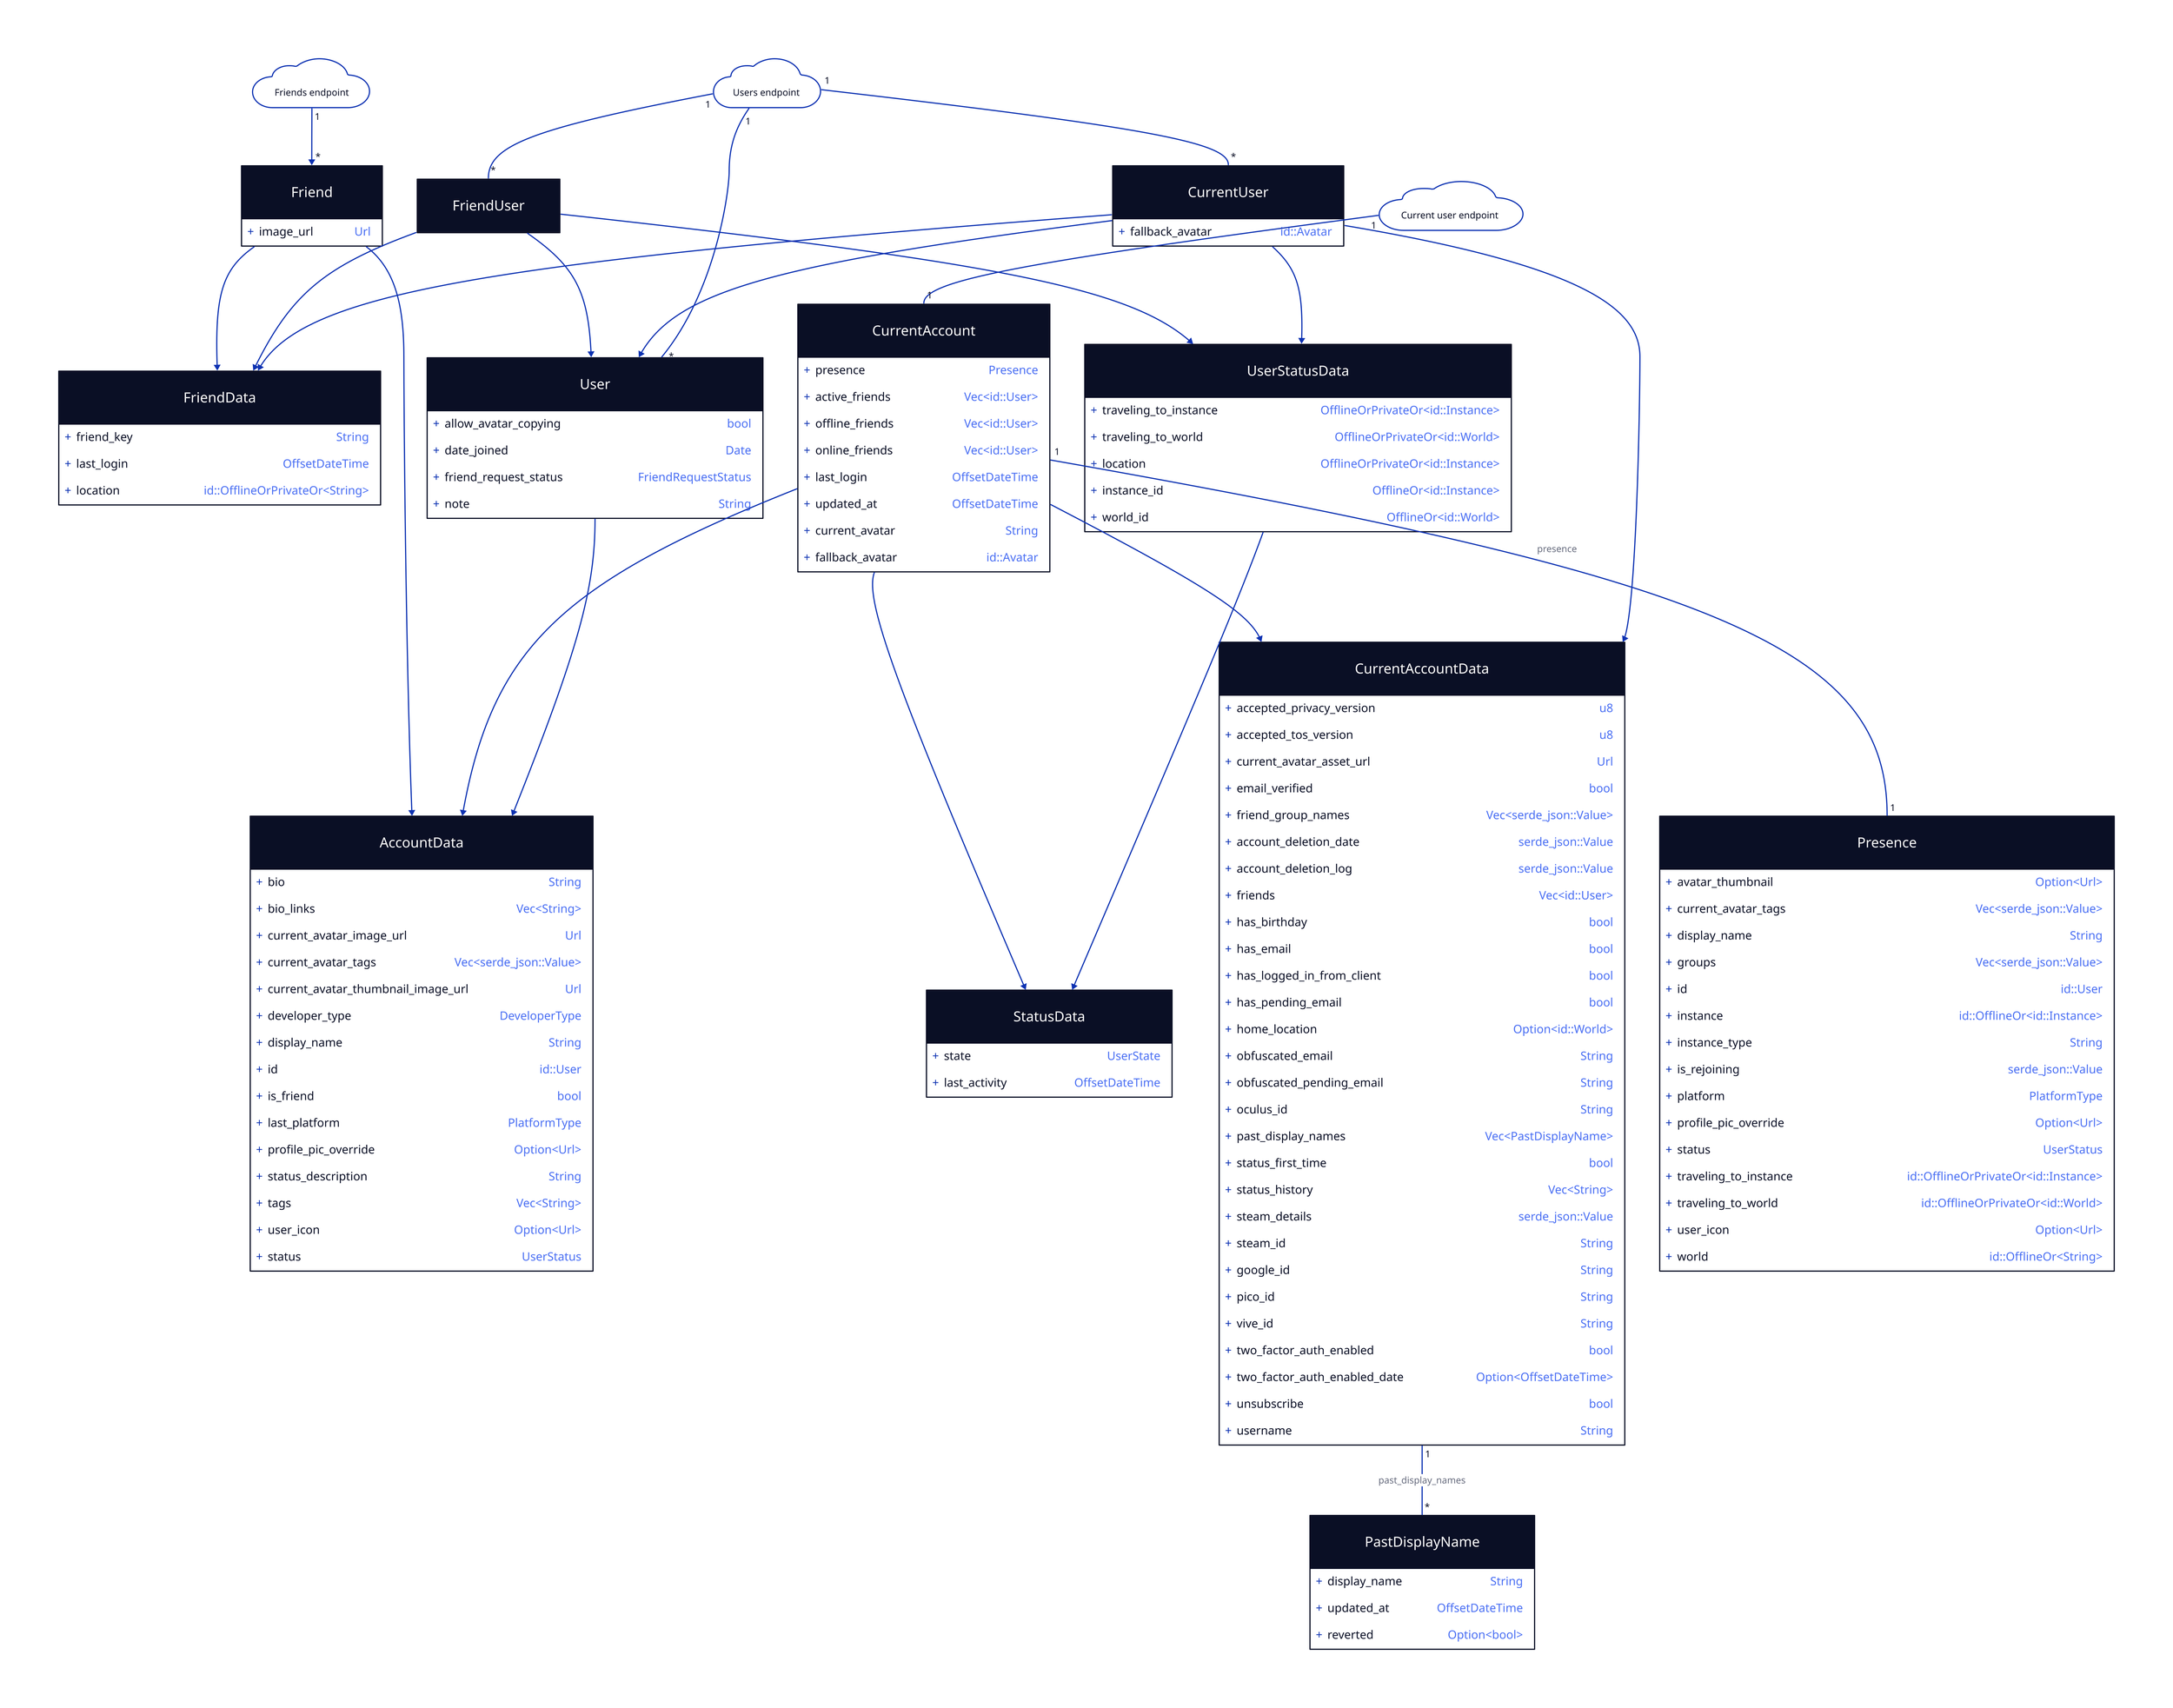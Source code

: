 AccountData: {
  shape: class

	bio: String
	bio_links: Vec<String>
	current_avatar_image_url: Url
	current_avatar_tags: Vec<serde_json::Value>
	current_avatar_thumbnail_image_url: Url
	developer_type: DeveloperType
	display_name: String
	id: id::User
	is_friend: bool
	last_platform: PlatformType
	profile_pic_override: Option<Url>
	status_description: String
	tags: Vec<String>
	user_icon: Option<Url>
	status: UserStatus
}

StatusData: {
	shape: class

	state: UserState
	last_activity: OffsetDateTime
}

FriendData: {
  shape: class

  friend_key: String
  last_login: OffsetDateTime
  #traveling_to_location: OfflineOrPrivateOr<String>
	location: id::OfflineOrPrivateOr<String>
}

Friend: {
  shape: class

	#fallback_avatar: id::Avatar
	image_url: Url
}
Friend -> AccountData
Friend -> FriendData

PastDisplayName: {
  shape: class

  display_name: String
  updated_at: OffsetDateTime
  reverted: Option<bool>
}

CurrentAccountData: {
  shape: class

	accepted_privacy_version: u8
  accepted_tos_version: u8
	current_avatar_asset_url: Url
	email_verified: bool
	friend_group_names: Vec<serde_json::Value>
	account_deletion_date: serde_json::Value
	account_deletion_log: serde_json::Value
	friends: Vec<id::User>
	has_birthday: bool
	has_email: bool
	has_logged_in_from_client: bool
	has_pending_email: bool
	home_location: Option<id::World>
	obfuscated_email: String
	obfuscated_pending_email: String
	oculus_id: String
	past_display_names: Vec<PastDisplayName>
	status_first_time: bool
	status_history: Vec<String>
	steam_details: serde_json::Value
	steam_id: String
	google_id: String
	oculus_id: String
	pico_id: String
	vive_id: String
	two_factor_auth_enabled: bool
	two_factor_auth_enabled_date: Option<OffsetDateTime>
	unsubscribe: bool
	username: String
}
CurrentAccountData -- PastDisplayName: "past_display_names" {
	source-arrowhead.label: 1
	target-arrowhead.label: *
}

Presence: {
  shape: class

  avatar_thumbnail: Option<Url>
	current_avatar_tags: Vec<serde_json::Value>
  display_name: String
  groups: Vec<serde_json::Value>
  id: id::User
  instance: id::OfflineOr<id::Instance>
  instance_type: String
	is_rejoining: serde_json::Value
  platform: PlatformType
  profile_pic_override: Option<Url>
  status: UserStatus
	traveling_to_instance: id::OfflineOrPrivateOr<id::Instance>
	traveling_to_world: id::OfflineOrPrivateOr<id::World>
  user_icon: Option<Url>
	world: id::OfflineOr<String>
}

CurrentAccount: {
  shape: class

  presence: Presence
	active_friends: Vec<id::User>
  offline_friends: Vec<id::User>
	online_friends: Vec<id::User>
	last_login: OffsetDateTime
	updated_at: OffsetDateTime
	current_avatar: String
	fallback_avatar: id::Avatar
}
CurrentAccount -> AccountData
CurrentAccount -> CurrentAccountData
CurrentAccount -> StatusData
CurrentAccount -- Presence: "presence" {
	source-arrowhead.label: 1
	target-arrowhead.label: 1
}


endpoint_friends: Friends endpoint
endpoint_friends.shape: cloud
endpoint_friends -> Friend {
	source-arrowhead.label: 1
	target-arrowhead.label: *
}

endpoint_current_user: Current user endpoint
endpoint_current_user.shape: cloud
endpoint_current_user -- CurrentAccount {
	source-arrowhead.label: 1
	target-arrowhead.label: 1
}

User: {
  shape: class
  
  allow_avatar_copying: bool
  date_joined: Date
  friend_request_status: FriendRequestStatus
	note: String
}
User -> AccountData

UserStatusData: {
  shape: class

	traveling_to_instance: OfflineOrPrivateOr<id::Instance>
	traveling_to_world: OfflineOrPrivateOr<id::World>
	location: OfflineOrPrivateOr<id::Instance>
	instance_id: OfflineOr<id::Instance>
	world_id: OfflineOr<id::World>
}
UserStatusData -> StatusData

FriendUser: {
  shape: class

}
FriendUser -> User
FriendUser -> FriendData
FriendUser -> UserStatusData

CurrentUser: {
  shape: class

	fallback_avatar: id::Avatar
}
CurrentUser -> User
CurrentUser -> FriendData
CurrentUser -> CurrentAccountData
CurrentUser -> UserStatusData

endpoint_users: Users endpoint
endpoint_users.shape: cloud
endpoint_users -- User {
	source-arrowhead.label: 1
	target-arrowhead.label: *
}
endpoint_users -- FriendUser {
	source-arrowhead.label: 1
	target-arrowhead.label: *
}
endpoint_users -- CurrentUser {
	source-arrowhead.label: 1
	target-arrowhead.label: *
}
